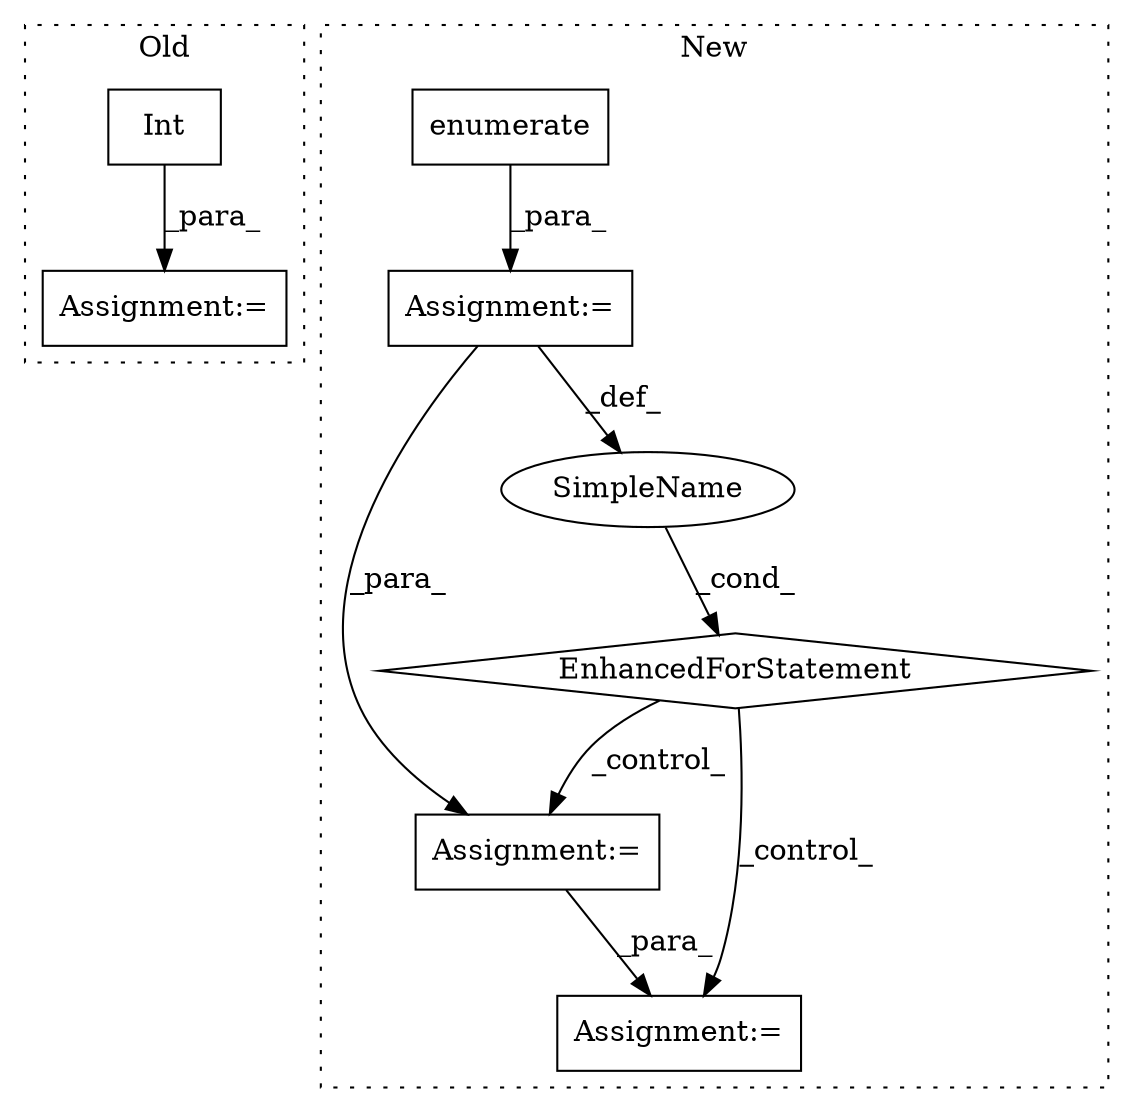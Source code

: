digraph G {
subgraph cluster0 {
1 [label="Int" a="32" s="1857,1878" l="4,1" shape="box"];
3 [label="Assignment:=" a="7" s="1826" l="1" shape="box"];
label = "Old";
style="dotted";
}
subgraph cluster1 {
2 [label="enumerate" a="32" s="3081,3102" l="10,1" shape="box"];
4 [label="Assignment:=" a="7" s="3003,3103" l="64,2" shape="box"];
5 [label="EnhancedForStatement" a="70" s="3003,3103" l="64,2" shape="diamond"];
6 [label="Assignment:=" a="7" s="3166" l="1" shape="box"];
7 [label="SimpleName" a="42" s="3071" l="7" shape="ellipse"];
8 [label="Assignment:=" a="7" s="3246" l="1" shape="box"];
label = "New";
style="dotted";
}
1 -> 3 [label="_para_"];
2 -> 4 [label="_para_"];
4 -> 7 [label="_def_"];
4 -> 6 [label="_para_"];
5 -> 8 [label="_control_"];
5 -> 6 [label="_control_"];
6 -> 8 [label="_para_"];
7 -> 5 [label="_cond_"];
}